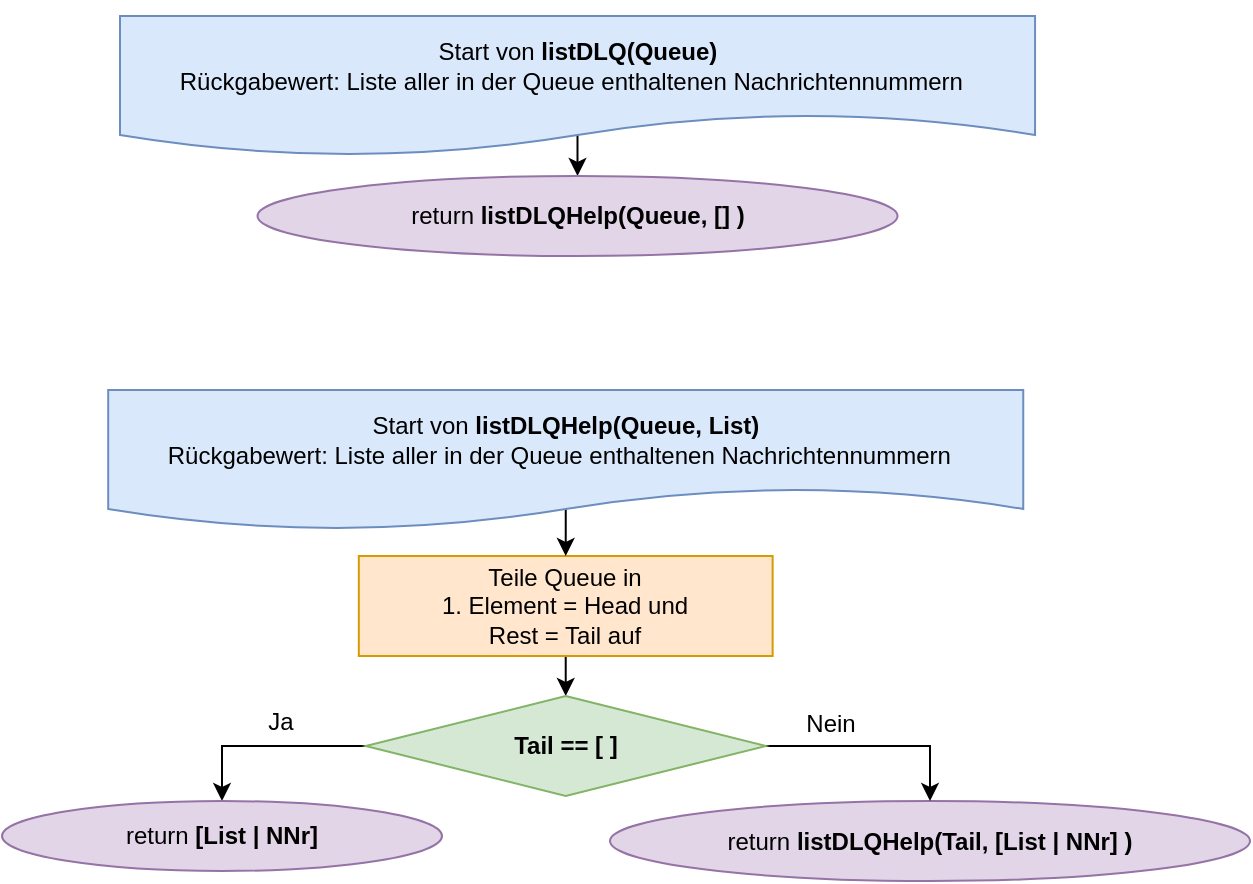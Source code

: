 <mxfile version="15.8.7" type="device"><diagram id="C5RBs43oDa-KdzZeNtuy" name="Page-1"><mxGraphModel dx="1346" dy="997" grid="1" gridSize="10" guides="1" tooltips="1" connect="1" arrows="1" fold="1" page="1" pageScale="1" pageWidth="827" pageHeight="1169" math="0" shadow="0"><root><mxCell id="WIyWlLk6GJQsqaUBKTNV-0"/><mxCell id="WIyWlLk6GJQsqaUBKTNV-1" parent="WIyWlLk6GJQsqaUBKTNV-0"/><mxCell id="srOBAir8Qh2xWsX7Cg3T-0" style="edgeStyle=orthogonalEdgeStyle;rounded=0;orthogonalLoop=1;jettySize=auto;html=1;exitX=0.5;exitY=0;exitDx=0;exitDy=0;entryX=0.5;entryY=0;entryDx=0;entryDy=0;" parent="WIyWlLk6GJQsqaUBKTNV-1" source="RlddpHbAyGk5wuKwECdA-0" target="c9kLGlo84NOLnnW2Nonj-1" edge="1"><mxGeometry relative="1" as="geometry"><Array as="points"><mxPoint x="374" y="90"/><mxPoint x="374" y="90"/></Array></mxGeometry></mxCell><mxCell id="RlddpHbAyGk5wuKwECdA-0" value="Start von &lt;b&gt;listDLQ(Queue)&lt;/b&gt;&lt;br&gt;Rückgabewert: Liste aller in der Queue enthaltenen Nachrichtennummern&amp;nbsp;&amp;nbsp;" style="shape=document;whiteSpace=wrap;html=1;boundedLbl=1;fillColor=#dae8fc;strokeColor=#6c8ebf;" parent="WIyWlLk6GJQsqaUBKTNV-1" vertex="1"><mxGeometry x="145" y="90" width="457.53" height="70" as="geometry"/></mxCell><mxCell id="CrBFzftgOQ0S_pDY9bDy-20" value="return &lt;b&gt;listDLQHelp(Tail, [List | NNr] )&lt;/b&gt;" style="ellipse;whiteSpace=wrap;html=1;rounded=0;fillColor=#e1d5e7;strokeColor=#9673a6;" parent="WIyWlLk6GJQsqaUBKTNV-1" vertex="1"><mxGeometry x="390" y="482.5" width="320" height="40" as="geometry"/></mxCell><mxCell id="qVk5Lb48RRkbQ2lrYv4r-42" style="edgeStyle=orthogonalEdgeStyle;rounded=0;orthogonalLoop=1;jettySize=auto;html=1;exitX=0.5;exitY=1;exitDx=0;exitDy=0;entryX=0.5;entryY=0;entryDx=0;entryDy=0;" parent="WIyWlLk6GJQsqaUBKTNV-1" target="qVk5Lb48RRkbQ2lrYv4r-28" edge="1"><mxGeometry relative="1" as="geometry"><mxPoint x="367.86" y="410" as="sourcePoint"/></mxGeometry></mxCell><mxCell id="srOBAir8Qh2xWsX7Cg3T-2" style="edgeStyle=orthogonalEdgeStyle;rounded=0;orthogonalLoop=1;jettySize=auto;html=1;exitX=0;exitY=0.5;exitDx=0;exitDy=0;entryX=0.5;entryY=0;entryDx=0;entryDy=0;" parent="WIyWlLk6GJQsqaUBKTNV-1" source="qVk5Lb48RRkbQ2lrYv4r-28" target="qVk5Lb48RRkbQ2lrYv4r-29" edge="1"><mxGeometry relative="1" as="geometry"/></mxCell><mxCell id="srOBAir8Qh2xWsX7Cg3T-3" style="edgeStyle=orthogonalEdgeStyle;rounded=0;orthogonalLoop=1;jettySize=auto;html=1;exitX=1;exitY=0.5;exitDx=0;exitDy=0;entryX=0.5;entryY=0;entryDx=0;entryDy=0;" parent="WIyWlLk6GJQsqaUBKTNV-1" source="qVk5Lb48RRkbQ2lrYv4r-28" target="CrBFzftgOQ0S_pDY9bDy-20" edge="1"><mxGeometry relative="1" as="geometry"/></mxCell><mxCell id="qVk5Lb48RRkbQ2lrYv4r-28" value="Tail == [ ]" style="rhombus;whiteSpace=wrap;html=1;rounded=0;fillColor=#d5e8d4;strokeColor=#82b366;fontStyle=1" parent="WIyWlLk6GJQsqaUBKTNV-1" vertex="1"><mxGeometry x="267.86" y="430" width="200" height="50" as="geometry"/></mxCell><mxCell id="qVk5Lb48RRkbQ2lrYv4r-29" value="return &lt;b&gt;[List | NNr]&lt;/b&gt;" style="ellipse;whiteSpace=wrap;html=1;rounded=0;fillColor=#e1d5e7;strokeColor=#9673a6;" parent="WIyWlLk6GJQsqaUBKTNV-1" vertex="1"><mxGeometry x="86" y="482.5" width="220" height="35" as="geometry"/></mxCell><mxCell id="qVk5Lb48RRkbQ2lrYv4r-63" value="Teile Queue in&lt;br&gt;1. Element = Head und&lt;br&gt;Rest = Tail auf" style="rounded=0;whiteSpace=wrap;html=1;fillColor=#ffe6cc;strokeColor=#d79b00;" parent="WIyWlLk6GJQsqaUBKTNV-1" vertex="1"><mxGeometry x="264.41" y="360" width="206.9" height="50" as="geometry"/></mxCell><mxCell id="srOBAir8Qh2xWsX7Cg3T-1" style="edgeStyle=orthogonalEdgeStyle;rounded=0;orthogonalLoop=1;jettySize=auto;html=1;exitX=0.5;exitY=0;exitDx=0;exitDy=0;entryX=0.5;entryY=0;entryDx=0;entryDy=0;" parent="WIyWlLk6GJQsqaUBKTNV-1" source="c9kLGlo84NOLnnW2Nonj-0" target="qVk5Lb48RRkbQ2lrYv4r-63" edge="1"><mxGeometry relative="1" as="geometry"><Array as="points"><mxPoint x="368" y="300"/><mxPoint x="368" y="300"/></Array></mxGeometry></mxCell><mxCell id="c9kLGlo84NOLnnW2Nonj-0" value="Start von &lt;b&gt;listDLQHelp(Queue, List)&lt;/b&gt;&lt;br&gt;Rückgabewert: Liste aller in der Queue enthaltenen Nachrichtennummern&amp;nbsp;&amp;nbsp;" style="shape=document;whiteSpace=wrap;html=1;boundedLbl=1;fillColor=#dae8fc;strokeColor=#6c8ebf;" parent="WIyWlLk6GJQsqaUBKTNV-1" vertex="1"><mxGeometry x="139.1" y="277" width="457.53" height="70" as="geometry"/></mxCell><mxCell id="c9kLGlo84NOLnnW2Nonj-1" value="return&lt;b&gt; listDLQHelp(Queue, [] )&lt;/b&gt;" style="ellipse;whiteSpace=wrap;html=1;rounded=0;fillColor=#e1d5e7;strokeColor=#9673a6;" parent="WIyWlLk6GJQsqaUBKTNV-1" vertex="1"><mxGeometry x="213.76" y="170" width="320" height="40" as="geometry"/></mxCell><mxCell id="srOBAir8Qh2xWsX7Cg3T-4" value="Ja" style="text;html=1;align=center;verticalAlign=middle;resizable=0;points=[];autosize=1;strokeColor=none;fillColor=none;" parent="WIyWlLk6GJQsqaUBKTNV-1" vertex="1"><mxGeometry x="210" y="433" width="30" height="20" as="geometry"/></mxCell><mxCell id="srOBAir8Qh2xWsX7Cg3T-5" value="Nein" style="text;html=1;align=center;verticalAlign=middle;resizable=0;points=[];autosize=1;strokeColor=none;fillColor=none;" parent="WIyWlLk6GJQsqaUBKTNV-1" vertex="1"><mxGeometry x="480" y="434" width="40" height="20" as="geometry"/></mxCell></root></mxGraphModel></diagram></mxfile>